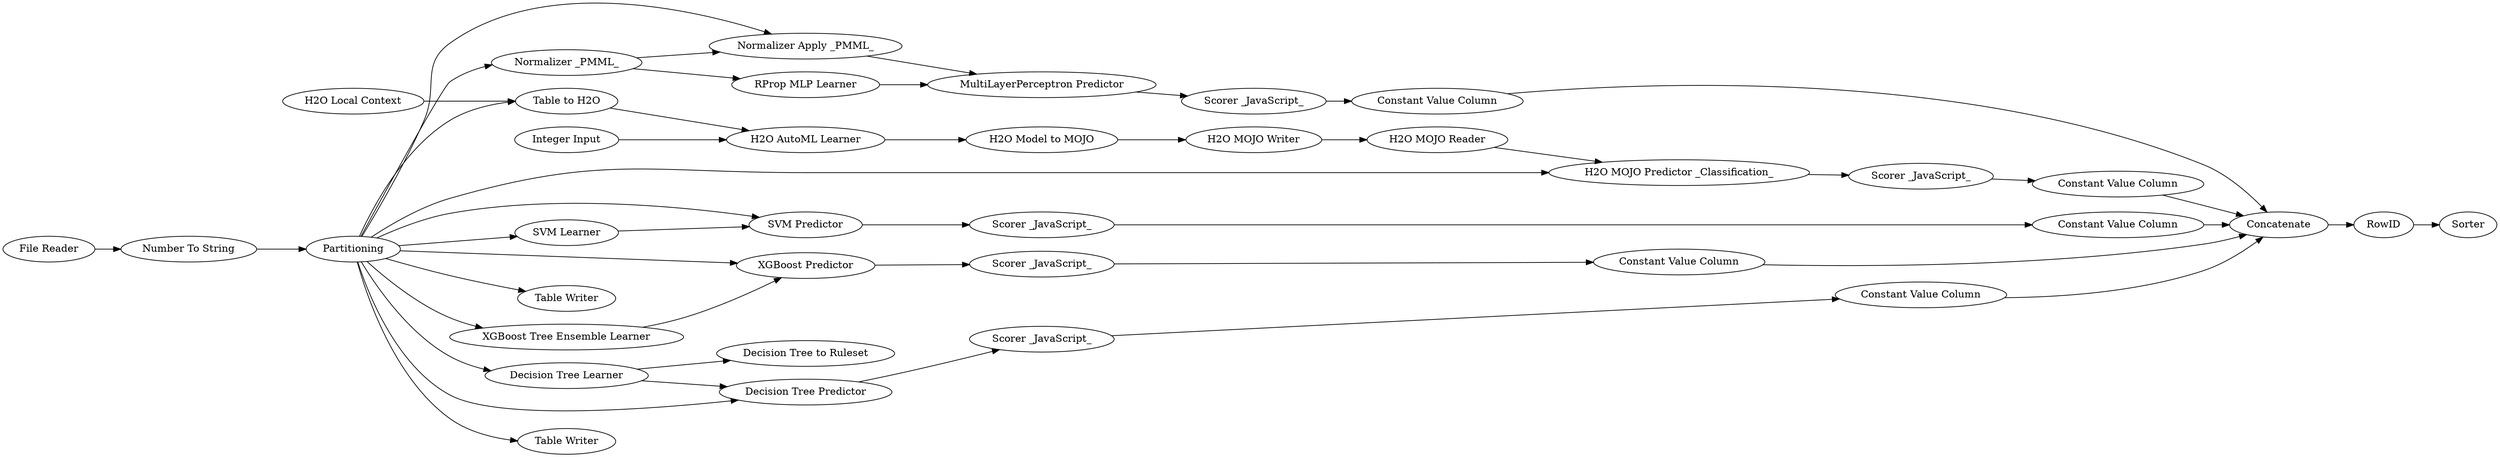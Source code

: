 digraph {
	42 -> 518
	53 -> 54
	491 -> 512
	42 -> 525
	523 -> 526
	520 -> 521
	511 -> 489
	42 -> 53
	42 -> 519
	489 -> 491
	516 -> 529
	28 -> 52
	42 -> 83
	515 -> 516
	529 -> 517
	518 -> 519
	521 -> 516
	525 -> 523
	519 -> 520
	508 -> 509
	512 -> 513
	54 -> 55
	36 -> 51
	42 -> 54
	37 -> 47
	526 -> 527
	522 -> 523
	42 -> 509
	47 -> 515
	513 -> 516
	509 -> 507
	524 -> 522
	42 -> 36
	67 -> 507
	507 -> 510
	42 -> 491
	36 -> 37
	510 -> 511
	55 -> 514
	52 -> 42
	42 -> 524
	524 -> 525
	42 -> 528
	514 -> 516
	42 -> 37
	527 -> 516
	55 [label="Scorer _JavaScript_"]
	489 [label="H2O MOJO Reader"]
	507 [label="H2O AutoML Learner"]
	521 [label="Constant Value Column"]
	514 [label="Constant Value Column"]
	511 [label="H2O MOJO Writer"]
	527 [label="Constant Value Column"]
	509 [label="Table to H2O"]
	523 [label="MultiLayerPerceptron Predictor"]
	525 [label="Normalizer Apply _PMML_"]
	528 [label="Table Writer"]
	526 [label="Scorer _JavaScript_"]
	51 [label="Decision Tree to Ruleset"]
	54 [label="SVM Predictor"]
	529 [label=RowID]
	520 [label="Scorer _JavaScript_"]
	510 [label="H2O Model to MOJO"]
	517 [label=Sorter]
	42 [label=Partitioning]
	53 [label="SVM Learner"]
	512 [label="Scorer _JavaScript_"]
	28 [label="File Reader"]
	524 [label="Normalizer _PMML_"]
	67 [label="Integer Input"]
	47 [label="Scorer _JavaScript_"]
	515 [label="Constant Value Column"]
	491 [label="H2O MOJO Predictor _Classification_"]
	508 [label="H2O Local Context"]
	83 [label="Table Writer"]
	519 [label="XGBoost Predictor"]
	516 [label=Concatenate]
	513 [label="Constant Value Column"]
	36 [label="Decision Tree Learner"]
	522 [label="RProp MLP Learner"]
	52 [label="Number To String"]
	518 [label="XGBoost Tree Ensemble Learner"]
	37 [label="Decision Tree Predictor"]
	rankdir=LR
}

